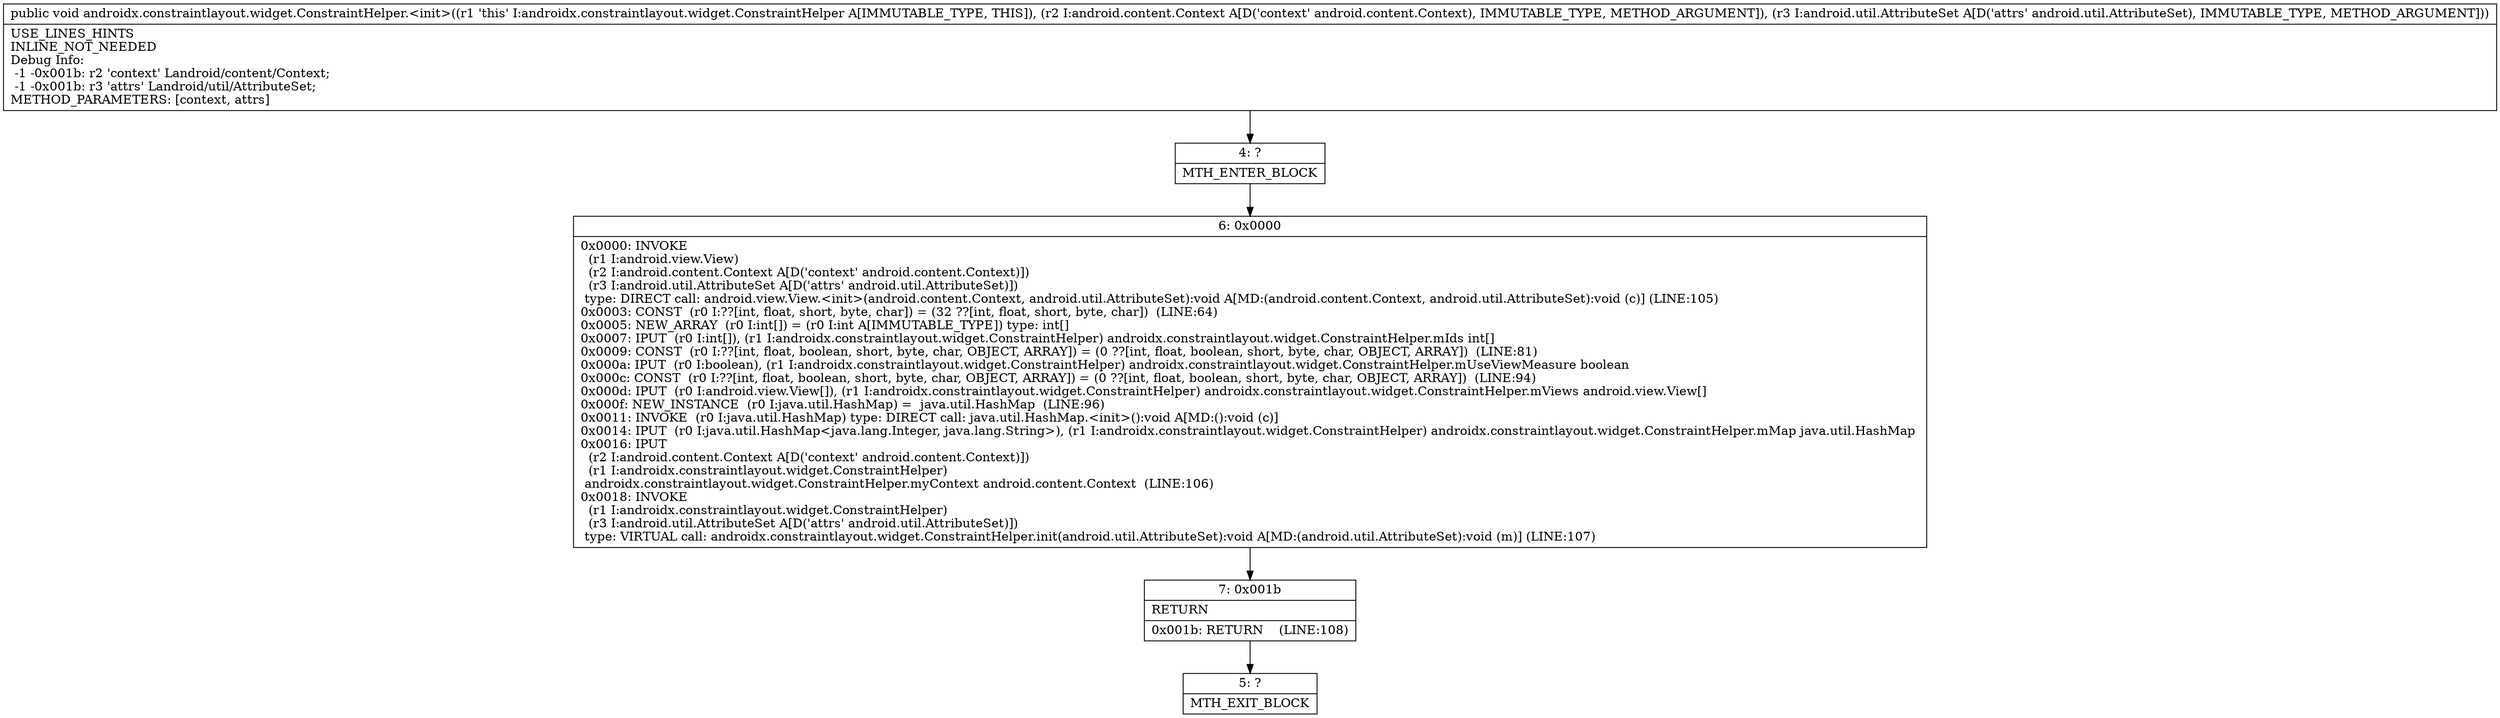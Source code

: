 digraph "CFG forandroidx.constraintlayout.widget.ConstraintHelper.\<init\>(Landroid\/content\/Context;Landroid\/util\/AttributeSet;)V" {
Node_4 [shape=record,label="{4\:\ ?|MTH_ENTER_BLOCK\l}"];
Node_6 [shape=record,label="{6\:\ 0x0000|0x0000: INVOKE  \l  (r1 I:android.view.View)\l  (r2 I:android.content.Context A[D('context' android.content.Context)])\l  (r3 I:android.util.AttributeSet A[D('attrs' android.util.AttributeSet)])\l type: DIRECT call: android.view.View.\<init\>(android.content.Context, android.util.AttributeSet):void A[MD:(android.content.Context, android.util.AttributeSet):void (c)] (LINE:105)\l0x0003: CONST  (r0 I:??[int, float, short, byte, char]) = (32 ??[int, float, short, byte, char])  (LINE:64)\l0x0005: NEW_ARRAY  (r0 I:int[]) = (r0 I:int A[IMMUTABLE_TYPE]) type: int[] \l0x0007: IPUT  (r0 I:int[]), (r1 I:androidx.constraintlayout.widget.ConstraintHelper) androidx.constraintlayout.widget.ConstraintHelper.mIds int[] \l0x0009: CONST  (r0 I:??[int, float, boolean, short, byte, char, OBJECT, ARRAY]) = (0 ??[int, float, boolean, short, byte, char, OBJECT, ARRAY])  (LINE:81)\l0x000a: IPUT  (r0 I:boolean), (r1 I:androidx.constraintlayout.widget.ConstraintHelper) androidx.constraintlayout.widget.ConstraintHelper.mUseViewMeasure boolean \l0x000c: CONST  (r0 I:??[int, float, boolean, short, byte, char, OBJECT, ARRAY]) = (0 ??[int, float, boolean, short, byte, char, OBJECT, ARRAY])  (LINE:94)\l0x000d: IPUT  (r0 I:android.view.View[]), (r1 I:androidx.constraintlayout.widget.ConstraintHelper) androidx.constraintlayout.widget.ConstraintHelper.mViews android.view.View[] \l0x000f: NEW_INSTANCE  (r0 I:java.util.HashMap) =  java.util.HashMap  (LINE:96)\l0x0011: INVOKE  (r0 I:java.util.HashMap) type: DIRECT call: java.util.HashMap.\<init\>():void A[MD:():void (c)]\l0x0014: IPUT  (r0 I:java.util.HashMap\<java.lang.Integer, java.lang.String\>), (r1 I:androidx.constraintlayout.widget.ConstraintHelper) androidx.constraintlayout.widget.ConstraintHelper.mMap java.util.HashMap \l0x0016: IPUT  \l  (r2 I:android.content.Context A[D('context' android.content.Context)])\l  (r1 I:androidx.constraintlayout.widget.ConstraintHelper)\l androidx.constraintlayout.widget.ConstraintHelper.myContext android.content.Context  (LINE:106)\l0x0018: INVOKE  \l  (r1 I:androidx.constraintlayout.widget.ConstraintHelper)\l  (r3 I:android.util.AttributeSet A[D('attrs' android.util.AttributeSet)])\l type: VIRTUAL call: androidx.constraintlayout.widget.ConstraintHelper.init(android.util.AttributeSet):void A[MD:(android.util.AttributeSet):void (m)] (LINE:107)\l}"];
Node_7 [shape=record,label="{7\:\ 0x001b|RETURN\l|0x001b: RETURN    (LINE:108)\l}"];
Node_5 [shape=record,label="{5\:\ ?|MTH_EXIT_BLOCK\l}"];
MethodNode[shape=record,label="{public void androidx.constraintlayout.widget.ConstraintHelper.\<init\>((r1 'this' I:androidx.constraintlayout.widget.ConstraintHelper A[IMMUTABLE_TYPE, THIS]), (r2 I:android.content.Context A[D('context' android.content.Context), IMMUTABLE_TYPE, METHOD_ARGUMENT]), (r3 I:android.util.AttributeSet A[D('attrs' android.util.AttributeSet), IMMUTABLE_TYPE, METHOD_ARGUMENT]))  | USE_LINES_HINTS\lINLINE_NOT_NEEDED\lDebug Info:\l  \-1 \-0x001b: r2 'context' Landroid\/content\/Context;\l  \-1 \-0x001b: r3 'attrs' Landroid\/util\/AttributeSet;\lMETHOD_PARAMETERS: [context, attrs]\l}"];
MethodNode -> Node_4;Node_4 -> Node_6;
Node_6 -> Node_7;
Node_7 -> Node_5;
}

